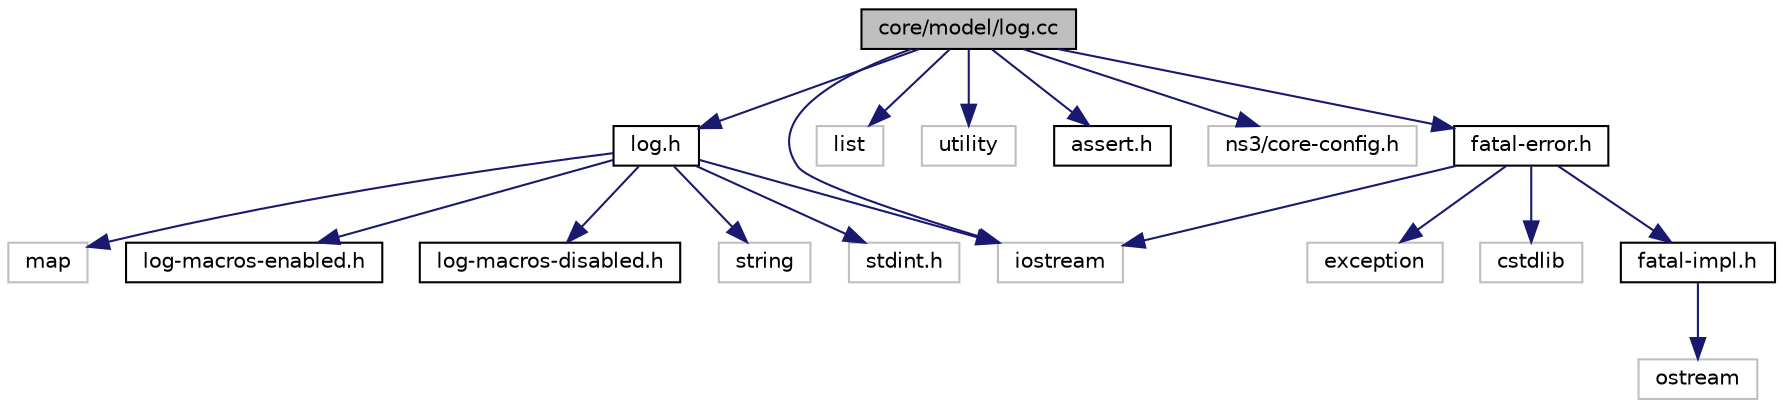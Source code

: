 digraph "core/model/log.cc"
{
  edge [fontname="Helvetica",fontsize="10",labelfontname="Helvetica",labelfontsize="10"];
  node [fontname="Helvetica",fontsize="10",shape=record];
  Node1 [label="core/model/log.cc",height=0.2,width=0.4,color="black", fillcolor="grey75", style="filled", fontcolor="black"];
  Node1 -> Node2 [color="midnightblue",fontsize="10",style="solid"];
  Node2 [label="log.h",height=0.2,width=0.4,color="black", fillcolor="white", style="filled",URL="$d7/d7f/log_8h.html"];
  Node2 -> Node3 [color="midnightblue",fontsize="10",style="solid"];
  Node3 [label="string",height=0.2,width=0.4,color="grey75", fillcolor="white", style="filled"];
  Node2 -> Node4 [color="midnightblue",fontsize="10",style="solid"];
  Node4 [label="iostream",height=0.2,width=0.4,color="grey75", fillcolor="white", style="filled"];
  Node2 -> Node5 [color="midnightblue",fontsize="10",style="solid"];
  Node5 [label="stdint.h",height=0.2,width=0.4,color="grey75", fillcolor="white", style="filled"];
  Node2 -> Node6 [color="midnightblue",fontsize="10",style="solid"];
  Node6 [label="map",height=0.2,width=0.4,color="grey75", fillcolor="white", style="filled"];
  Node2 -> Node7 [color="midnightblue",fontsize="10",style="solid"];
  Node7 [label="log-macros-enabled.h",height=0.2,width=0.4,color="black", fillcolor="white", style="filled",URL="$d8/d07/log-macros-enabled_8h.html"];
  Node2 -> Node8 [color="midnightblue",fontsize="10",style="solid"];
  Node8 [label="log-macros-disabled.h",height=0.2,width=0.4,color="black", fillcolor="white", style="filled",URL="$d9/df9/log-macros-disabled_8h.html"];
  Node1 -> Node9 [color="midnightblue",fontsize="10",style="solid"];
  Node9 [label="list",height=0.2,width=0.4,color="grey75", fillcolor="white", style="filled"];
  Node1 -> Node10 [color="midnightblue",fontsize="10",style="solid"];
  Node10 [label="utility",height=0.2,width=0.4,color="grey75", fillcolor="white", style="filled"];
  Node1 -> Node4 [color="midnightblue",fontsize="10",style="solid"];
  Node1 -> Node11 [color="midnightblue",fontsize="10",style="solid"];
  Node11 [label="assert.h",height=0.2,width=0.4,color="black", fillcolor="white", style="filled",URL="$dc/da7/assert_8h.html"];
  Node1 -> Node12 [color="midnightblue",fontsize="10",style="solid"];
  Node12 [label="ns3/core-config.h",height=0.2,width=0.4,color="grey75", fillcolor="white", style="filled"];
  Node1 -> Node13 [color="midnightblue",fontsize="10",style="solid"];
  Node13 [label="fatal-error.h",height=0.2,width=0.4,color="black", fillcolor="white", style="filled",URL="$d4/d13/fatal-error_8h.html",tooltip="NS_FATAL_x macro definitions. "];
  Node13 -> Node4 [color="midnightblue",fontsize="10",style="solid"];
  Node13 -> Node14 [color="midnightblue",fontsize="10",style="solid"];
  Node14 [label="exception",height=0.2,width=0.4,color="grey75", fillcolor="white", style="filled"];
  Node13 -> Node15 [color="midnightblue",fontsize="10",style="solid"];
  Node15 [label="cstdlib",height=0.2,width=0.4,color="grey75", fillcolor="white", style="filled"];
  Node13 -> Node16 [color="midnightblue",fontsize="10",style="solid"];
  Node16 [label="fatal-impl.h",height=0.2,width=0.4,color="black", fillcolor="white", style="filled",URL="$db/d9c/fatal-impl_8h.html",tooltip="Declaration of RegisterStream(), UnregisterStream(), and FlushStreams(). "];
  Node16 -> Node17 [color="midnightblue",fontsize="10",style="solid"];
  Node17 [label="ostream",height=0.2,width=0.4,color="grey75", fillcolor="white", style="filled"];
}
